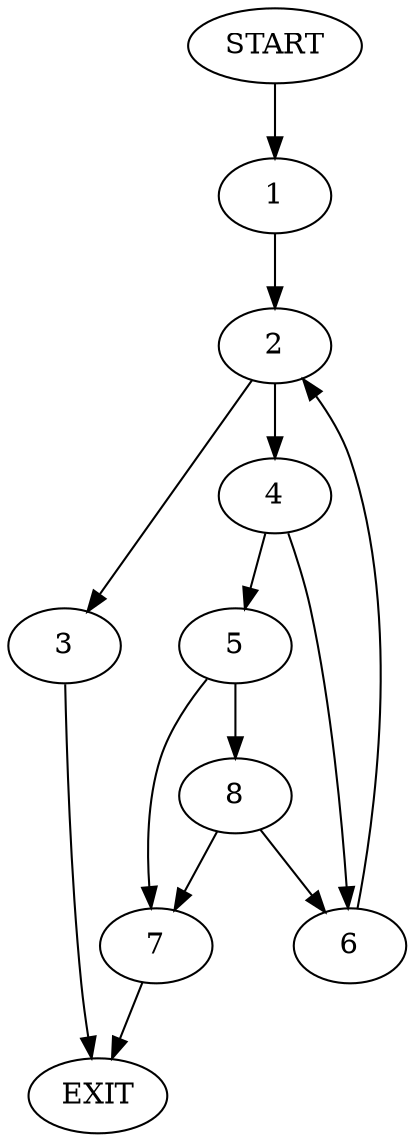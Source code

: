 digraph {
0 [label="START"]
9 [label="EXIT"]
0 -> 1
1 -> 2
2 -> 3
2 -> 4
4 -> 5
4 -> 6
3 -> 9
5 -> 7
5 -> 8
6 -> 2
7 -> 9
8 -> 6
8 -> 7
}
